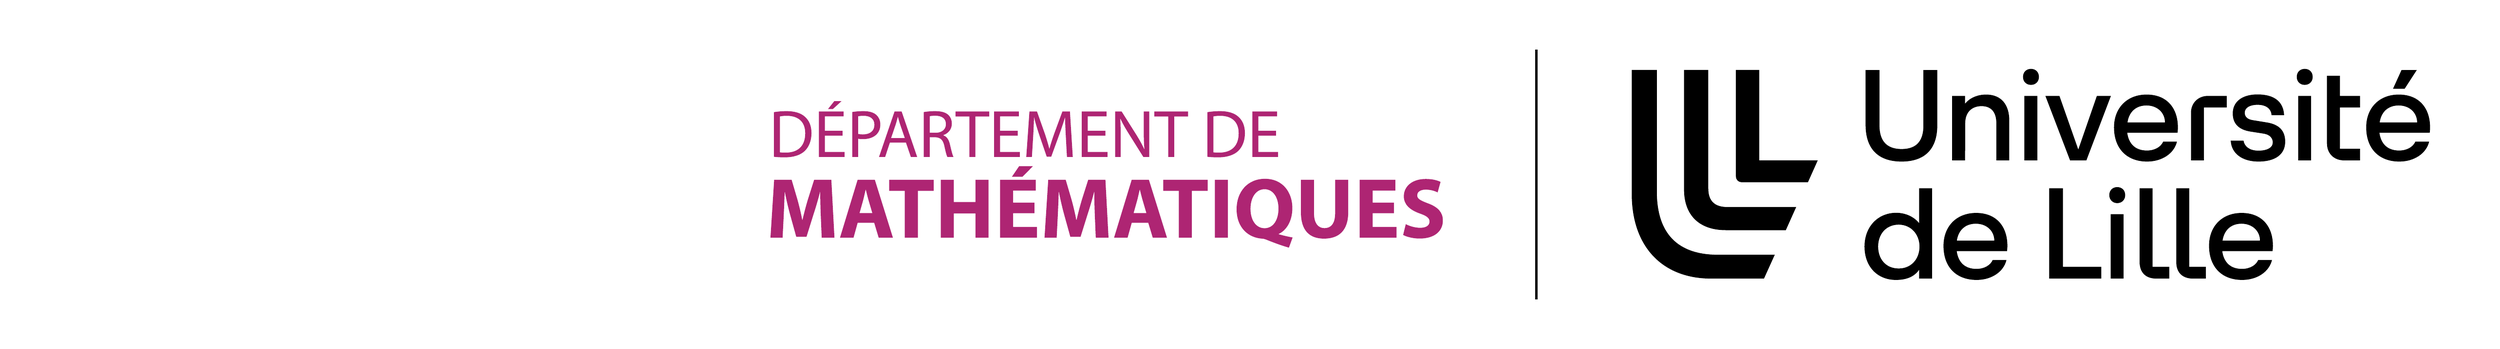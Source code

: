 \usetikzlibrary{svg.path}
\definecolor{hibiscusuniv}{rgb}{0.682,0.145, 0.451} % = #AE2573
\begin{tikzpicture}[x=1pt,y=1pt,yscale=-1]
  \fill[white] svg{M 0 0 H 1314.55 V 239.2 H 0 Z};
  % \fill[yellow] (41.63,26.7) rectangle (1272.92,212.5);% real bounding box
  \fill[hibiscusuniv] svg{M88.98 65.21 84.32 71.08H87.88L94.29 65.21ZM53.54 72.63C50.08 72.63 46.92 72.93 44.27 73.38V106.56C46.48 106.81 49.03 106.96 52.19 106.96 58.76 106.96 63.97 105.25 67.17 102.1 70.28 98.99 72.03 94.48 72.04 88.97 72.04 83.51 70.29 79.6 67.22 76.84 64.26 74.13 59.8 72.63 53.54 72.63ZM110.69 72.63C107.18 72.63 104.43 72.93 102.32 73.28V106.66H106.68V93.13C107.68 93.38 108.89 93.43 110.19 93.43 114.45 93.43 118.16 92.18 120.51 89.72 122.21 87.97 123.12 85.56 123.12 82.5 123.12 79.49 121.97 77.04 120.16 75.44 118.16 73.64 115 72.63 110.69 72.63ZM163.75 72.63C160.79 72.63 157.58 72.93 155.38 73.33V106.66H159.74V92.03H163.85C167.81 92.18 169.66 93.94 170.67 98.59 171.57 102.8 172.32 105.66 172.87 106.66H177.38C176.68 105.36 175.88 102.1 174.78 97.39 173.98 93.88 172.42 91.48 169.86 90.57V90.42C173.37 89.22 176.18 86.26 176.18 81.85 176.18 79.19 175.18 76.89 173.52 75.39 171.46 73.54 168.41 72.63 163.75 72.63ZM375.13 72.63C371.67 72.63 368.51 72.93 365.85 73.38V106.56C368.06 106.81 370.61 106.96 373.77 106.96 380.34 106.96 385.55 105.25 388.76 102.1 391.87 98.99 393.62 94.48 393.62 88.97 393.62 83.51 391.87 79.6 388.81 76.84 385.85 74.13 381.39 72.63 375.13 72.63ZM77.6 72.88V106.66H96.65V103H82.01V90.82H95.09V87.22H82.01V76.54H95.89V72.88ZM133.71 72.88 122.18 106.66H126.69L130.2 96.04H142.18L145.79 106.66H150.45L138.92 72.88ZM178.93 72.88V76.59H189.21V106.66H193.62V76.59H203.94V72.88ZM207.6 72.88V106.66H226.65V103H212.02V90.82H225.1V87.22H212.02V76.54H225.9V72.88ZM233.78 72.88 231.42 106.66H235.58L236.48 92.18C236.78 87.07 237.03 81.45 237.13 77.24H237.24C238.19 81.25 239.5 85.56 241.1 90.37L246.61 106.46H249.92L255.88 90.07C257.58 85.41 258.94 81.15 260.14 77.24H260.24C260.24 81.4 260.54 87.11 260.79 91.83L261.6 106.66H265.91L263.8 72.88H258.24L252.22 89.22C250.72 93.48 249.51 97.19 248.61 100.6H248.51C247.61 97.09 246.51 93.38 245.11 89.22L239.34 72.88ZM272.61 72.88V106.66H291.65V103H277.02V90.82H290.1V87.22H277.02V76.54H290.9V72.88ZM297.33 72.88V106.66H301.44V92.23C301.44 86.62 301.39 82.56 301.13 78.29L301.29 78.24C302.94 81.9 305.2 85.76 307.55 89.52L318.28 106.66H322.69V72.88H318.58V87.02C318.58 92.28 318.68 96.39 319.08 100.9L318.93 100.95C317.38 97.49 315.37 93.93 312.91 89.97L302.14 72.88ZM326.46 72.88V76.59H336.73V106.66H341.14V76.59H351.47V72.88ZM399.18 72.88V106.66H418.23V103H403.6V90.82H416.68V87.22H403.6V76.54H417.48V72.88ZM164.05 76.04C168.66 76.04 171.82 77.95 171.82 82.3 171.82 86.16 168.86 88.71 164.2 88.72H159.74V76.39C160.49 76.19 161.95 76.04 164.05 76.04ZM53.74 76.09C62.96 76.09 67.47 81.15 67.42 89.12 67.42 98.24 62.41 103.45 53.04 103.46 51.34 103.46 49.73 103.41 48.63 103.26V76.54C49.78 76.29 51.49 76.09 53.74 76.09ZM110.79 76.09C115.55 76.09 118.76 78.25 118.76 82.76 118.76 87.32 115.55 89.93 110.29 89.92 108.84 89.92 107.63 89.82 106.68 89.57V76.44C107.43 76.24 108.89 76.09 110.79 76.09ZM375.33 76.09C384.55 76.09 389.06 81.15 389.01 89.12 389.01 98.24 384 103.45 374.62 103.46 372.92 103.46 371.31 103.41 370.21 103.26V76.54C371.36 76.29 373.07 76.09 375.33 76.09ZM136.12 76.74H136.21C136.71 78.69 137.21 80.7 137.97 82.91L141.33 92.63H131.1L134.41 82.86C135.11 80.8 135.61 78.7 136.12 76.74ZM226.13 113.55 220.78 121.4H228.56L236.34 113.55ZM408.53 122.93C395.64 122.93 387.48 132.56 387.47 145.51 387.47 159.61 396.53 166.75 406.29 167.39 407.25 167.45 408.27 167.64 409.23 168.03 415.04 170.39 420.14 172.3 426.26 174.09L429 166.56C425.62 165.92 421.92 165.09 418.67 164.14V163.88C424.28 161.33 428.81 154.44 428.81 144.68 428.81 132.88 421.6 122.93 408.53 122.93ZM527.79 123.05C517.71 123.05 511.52 128.6 511.53 135.94 511.53 142.19 516.25 146.15 523.39 148.7 528.56 150.49 530.6 152.02 530.6 154.7 530.6 157.51 528.24 159.36 523.78 159.35 519.63 159.35 515.55 158.01 512.99 156.67L511.02 164.65C513.44 165.99 518.29 167.33 523.2 167.33 535 167.33 540.49 161.21 540.49 153.99 540.49 147.93 536.98 143.97 529.39 141.17 523.78 139.06 521.42 137.85 521.42 135.11 521.42 132.94 523.46 130.96 527.67 130.96 531.82 130.96 534.94 132.17 536.6 133.01L538.77 125.22C536.22 124.01 532.71 123.05 527.79 123.05ZM44.37 123.69 41.63 166.69H50.62L51.45 150.36C51.71 145 51.96 138.37 52.15 132.56H52.28C53.36 138.17 54.77 144.3 56.17 149.4L60.77 165.99H68.36L73.59 149.21C75.25 144.17 77.03 138.05 78.44 132.56H78.56C78.56 138.81 78.75 145.06 78.95 150.23L79.65 166.69H89.09L86.79 123.69H74.04L69.51 137.98C68.04 142.76 66.57 148.44 65.42 153.42H65.17C64.21 148.38 62.94 143.02 61.53 138.04L57.32 123.69ZM106.3 123.69 93.22 166.69H103.24L106.3 155.65H118.61L121.93 166.69H132.46L119.06 123.69ZM129.66 123.69V131.86H141.27V166.69H150.97V131.86H162.71V123.69ZM167.99 123.69V166.69H177.69V148.7H193.7V166.69H203.39V123.69H193.7V140.21H177.69V123.69ZM211.97 123.69V166.69H239.34V158.71H221.67V148.51H237.49V140.6H221.67V131.67H238.45V123.69ZM247.71 123.69 244.96 166.69H253.96L254.79 150.36C255.05 145 255.3 138.37 255.49 132.56H255.62C256.7 138.17 258.11 144.3 259.51 149.4L264.1 165.99H271.69L276.92 149.21C278.58 144.17 280.37 138.05 281.77 132.56H281.9C281.9 138.81 282.09 145.06 282.28 150.23L282.98 166.69H292.43L290.13 123.69H277.37L272.84 137.98C271.37 142.76 269.91 148.44 268.76 153.42H268.5C267.54 148.38 266.27 143.02 264.87 138.04L260.66 123.69ZM309.64 123.69 296.56 166.69H306.57L309.64 155.65H321.95L325.27 166.69H335.79L322.39 123.69ZM333 123.69V131.86H344.61V166.69H354.3V131.86H366.04V123.69ZM371.33 123.69V166.69H381.02V123.69ZM435.18 123.69V147.68C435.18 161.33 441.49 167.39 452.34 167.39 463.57 167.39 470.27 161.07 470.26 147.81V123.69H460.57V148.38C460.57 156.04 457.76 159.61 452.66 159.61 447.75 159.61 444.88 155.85 444.88 148.38V123.69ZM478.73 123.69V166.69H506.09V158.71H488.42V148.51H504.24V140.6H488.42V131.67H505.2V123.69ZM408.21 130.65C414.84 130.65 418.55 137.16 418.54 145.06 418.54 153.48 414.77 159.67 408.21 159.67 401.64 159.67 397.75 153.42 397.75 145.25 397.75 137.15 401.58 130.64 408.21 130.65ZM112.23 130.96H112.36C113 133.51 113.76 136.7 114.53 139.26L117.21 148.38H107.7L110.26 139.26C110.96 136.77 111.6 133.52 112.23 130.96ZM315.57 130.96H315.7C316.34 133.51 317.1 136.7 317.87 139.26L320.54 148.38H311.04L313.59 139.26C314.29 136.77 314.93 133.52 315.57 130.96Z};
  \fill svg{M609 26.7V212.5H610.84V26.7Z};
  \fill svg{M775.22 109.2V42H757.92V121.1C757.92 123.8 759.92 125.5 762.32 125.5H811.32L818.62 109.2ZM744.82 179.4C715.12 179.4 699.22 164.2 699.22 132.1V42H680.62V134.1C680.62 173.4 703.42 197.1 739.52 197.1H778.72L786.72 179.4ZM751.42 143.9C742.32 143.9 737.42 139.5 737.42 130.2V42H719.42V130.8C719.42 150 730.72 161.1 750.42 161.1H794.92L802.62 143.9Z};
  \fill svg{M880.82 110.1C897.62 110.1 907.32 101.2 907.32 83.1V42.1H897.02V83.3C897.02 94.8 891.92 100.8 880.82 100.8 869.82 100.8 864.42 94.8 864.42 83.3V42.1H854.12V83.1C854.22 101.2 864.02 110.1 880.82 110.1M918.32 109.2H927.92L928.02 81.7C928.02 73.7 932.62 68.9 940.12 68.9 947.32 68.9 951.12 73.3 951.12 81.7V109.2H960.72V79.6C960.72 68 954.92 60.3 943.52 60.3 937.12 60.3 931.32 62.8 927.92 67.1V61.3H918.32ZM971.92 109.2H981.52V61.3H971.92ZM1005.82 109.2H1017.92L1036.12 61.3H1025.72L1011.92 101.2 997.92 61.3H987.52ZM976.82 53.1C980.32 53.1 982.72 50.5 982.72 47.2 982.72 43.8 980.42 41.2 976.82 41.2 973.32 41.2 970.92 43.7 970.92 47.1 970.82 50.5 973.32 53.1 976.82 53.1M1063.02 110.1C1074.02 110.1 1083.02 104.1 1085.12 95.3H1074.92C1073.22 99.1 1068.92 101.9 1062.82 101.9 1054.62 101.9 1049.42 97.4 1048.22 88.7H1085.52C1085.72 87.5 1085.82 85.9 1085.82 84.8 1085.82 70.1 1077.42 60.3 1062.62 60.3 1048.12 60.3 1038.42 70.2 1038.42 84.8 1038.52 100.7 1048.12 110.1 1063.02 110.1M1048.42 81C1049.52 73.3 1054.52 68.4 1062.52 68.4 1070.62 68.4 1076.22 73.8 1076.22 81ZM1095.52 109.2H1105.12V69.9H1122.02V61.3H1108.12C1100.82 61.3 1095.52 66.6 1095.52 73.9ZM1145.62 110.1C1158.02 110.1 1165.42 104.8 1165.42 95.3 1165.42 87.1 1160.82 82.6 1152.22 81.1L1141.22 79.3C1137.52 78.7 1135.42 76.9 1135.42 73.8 1135.42 70 1139.32 67.9 1144.92 67.9 1151.32 67.9 1155.02 70.8 1155.32 75.6H1164.62C1164.12 65.6 1157.32 60.2 1144.92 60.2 1133.02 60.2 1126.52 66 1126.52 74.3 1126.52 82.4 1131.52 86.5 1139.62 87.8L1149.82 89.4C1154.42 90.2 1156.22 93.1 1156.22 95.9 1156.22 99.7 1152.22 102 1145.62 102 1138.42 102 1135.12 98.5 1134.52 94.6H1125.02C1125.52 104.1 1133.52 110.1 1145.62 110.1M1175.02 109.2H1184.62V61.3H1175.02ZM1208.92 109.2H1220.92V100.6H1206.02V69.9H1220.92V61.3H1206.02V46.3H1196.42V96.8C1196.52 104.1 1201.62 109.2 1208.92 109.2M1179.92 53.1C1183.42 53.1 1185.82 50.5 1185.82 47.2 1185.82 43.8 1183.52 41.2 1179.92 41.2 1176.42 41.2 1174.02 43.7 1174.02 47.1 1173.92 50.5 1176.42 53.1 1179.92 53.1M1250.12 110.1C1261.12 110.1 1270.12 104.1 1272.22 95.3H1262.02C1260.32 99.1 1256.02 101.9 1249.92 101.9 1241.72 101.9 1236.52 97.4 1235.32 88.7H1272.62C1272.82 87.5 1272.92 85.9 1272.92 84.8 1272.92 70.1 1264.52 60.3 1249.72 60.3 1235.22 60.3 1225.52 70.2 1225.52 84.8 1225.62 100.7 1235.22 110.1 1250.12 110.1M1235.52 81C1236.62 73.3 1241.62 68.4 1249.62 68.4 1257.72 68.4 1263.32 73.8 1263.32 81ZM1245.42 56H1254.02L1263.02 42.1H1251.72ZM878.72 189.6C868.92 189.6 863.42 182.4 863.42 173.3S869.12 157 878.72 157C887.82 157 894.12 164.2 894.12 173.3S888.12 189.6 878.72 189.6M876.62 198.1C884.42 198.1 890.32 195.7 893.82 190.5V197.1H903.42V130H893.82V155.9C890.32 151.5 884.22 148.2 876.82 148.2 863.32 148.2 853.32 158.5 853.32 173.3 853.32 188.2 862.92 198.1 876.62 198.1M936.52 198.1C947.52 198.1 956.52 192.1 958.62 183.3H948.42C946.72 187.1 942.42 189.9 936.32 189.9 928.12 189.9 922.92 185.4 921.72 176.7H959.02C959.22 175.5 959.32 173.9 959.32 172.8 959.32 158.1 950.92 148.3 936.12 148.3 921.62 148.3 911.92 158.2 911.92 172.8 911.92 188.7 921.52 198.1 936.52 198.1M921.82 168.9C922.92 161.2 927.92 156.3 935.92 156.3 944.02 156.3 949.62 161.7 949.62 168.9ZM990.32 197.1H1029.02V188.3H1000.52V130H990.32ZM1035.92 197.1H1045.52V149.2H1035.92ZM1069.82 197.1H1079.42V188.3H1067.02V130H1057.42V184.8C1057.42 192.5 1061.92 197.1 1069.82 197.1M1040.82 141C1044.32 141 1046.72 138.4 1046.72 135.1 1046.72 131.6 1044.42 129.1 1040.82 129.1 1037.32 129.1 1034.92 131.6 1034.92 135S1037.42 141 1040.82 141M1097.02 197.1H1106.62V188.3H1094.22V130H1084.62V184.8C1084.62 192.5 1089.12 197.1 1097.02 197.1M1133.52 198.1C1144.52 198.1 1153.52 192.1 1155.62 183.3H1145.42C1143.72 187.1 1139.42 189.9 1133.32 189.9 1125.12 189.9 1119.92 185.4 1118.72 176.7H1156.02C1156.22 175.5 1156.32 173.9 1156.32 172.8 1156.32 158.1 1147.92 148.3 1133.12 148.3 1118.62 148.3 1108.92 158.2 1108.92 172.8 1109.02 188.7 1118.62 198.1 1133.52 198.1M1118.92 168.9C1120.12 161.2 1125.02 156.3 1133.02 156.3 1141.12 156.3 1146.72 161.7 1146.72 168.9Z};
\end{tikzpicture}
